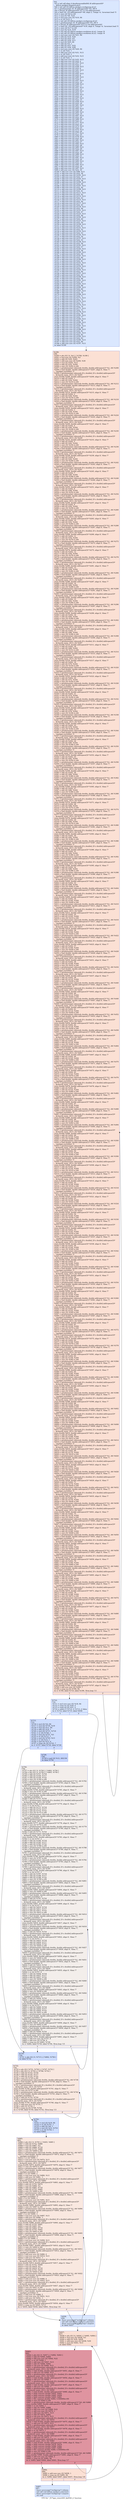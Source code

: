 digraph "CFG for '_Z17gpu_stencil2D_4ptPdS_ii' function" {
	label="CFG for '_Z17gpu_stencil2D_4ptPdS_ii' function";

	Node0x5d8fb20 [shape=record,color="#3d50c3ff", style=filled, fillcolor="#abc8fd70",label="{%4:\l  %5 = tail call align 4 dereferenceable(64) i8 addrspace(4)*\l... @llvm.amdgcn.dispatch.ptr()\l  %6 = tail call i32 @llvm.amdgcn.workgroup.id.y()\l  %7 = getelementptr i8, i8 addrspace(4)* %5, i64 6\l  %8 = bitcast i8 addrspace(4)* %7 to i16 addrspace(4)*\l  %9 = load i16, i16 addrspace(4)* %8, align 2, !range !4, !invariant.load !5\l  %10 = zext i16 %9 to i32\l  %11 = mul i32 %6, %10\l  %12 = mul nuw nsw i32 %10, 84\l  %13 = or i32 %12, 2\l  %14 = tail call i32 @llvm.amdgcn.workgroup.id.x()\l  %15 = getelementptr i8, i8 addrspace(4)* %5, i64 4\l  %16 = bitcast i8 addrspace(4)* %15 to i16 addrspace(4)*\l  %17 = load i16, i16 addrspace(4)* %16, align 4, !range !4, !invariant.load !5\l  %18 = zext i16 %17 to i32\l  %19 = mul i32 %14, %18\l  %20 = tail call i32 @llvm.amdgcn.workitem.id.x(), !range !6\l  %21 = tail call i32 @llvm.amdgcn.workitem.id.y(), !range !6\l  %22 = mul nuw nsw i32 %21, 84\l  %23 = add i32 %19, %20\l  %24 = mul i32 %23, %3\l  %25 = add i32 %24, %11\l  %26 = mul i32 %25, 84\l  %27 = add i32 %3, 1\l  %28 = add i32 %27, %22\l  %29 = add i32 %28, %26\l  %30 = mul nuw nsw i32 %20, 84\l  %31 = or i32 %22, 1\l  %32 = add nuw nsw i32 %31, %13\l  %33 = or i32 %22, 2\l  %34 = add nuw nsw i32 %33, %13\l  %35 = or i32 %22, 3\l  %36 = add nuw nsw i32 %35, %13\l  %37 = add nuw nsw i32 %22, 4\l  %38 = add nuw nsw i32 %37, %13\l  %39 = add nuw nsw i32 %22, 5\l  %40 = add nuw nsw i32 %39, %13\l  %41 = add nuw nsw i32 %22, 6\l  %42 = add nuw nsw i32 %41, %13\l  %43 = add nuw nsw i32 %22, 7\l  %44 = add nuw nsw i32 %43, %13\l  %45 = add nuw nsw i32 %22, 8\l  %46 = add nuw nsw i32 %45, %13\l  %47 = add nuw nsw i32 %22, 9\l  %48 = add nuw nsw i32 %47, %13\l  %49 = add nuw nsw i32 %22, 10\l  %50 = add nuw nsw i32 %49, %13\l  %51 = add nuw nsw i32 %22, 11\l  %52 = add nuw nsw i32 %51, %13\l  %53 = add nuw nsw i32 %22, 12\l  %54 = add nuw nsw i32 %53, %13\l  %55 = add nuw nsw i32 %22, 13\l  %56 = add nuw nsw i32 %55, %13\l  %57 = add nuw nsw i32 %22, 14\l  %58 = add nuw nsw i32 %57, %13\l  %59 = add nuw nsw i32 %22, 15\l  %60 = add nuw nsw i32 %59, %13\l  %61 = add nuw nsw i32 %22, 16\l  %62 = add nuw nsw i32 %61, %13\l  %63 = add nuw nsw i32 %22, 17\l  %64 = add nuw nsw i32 %63, %13\l  %65 = add nuw nsw i32 %22, 18\l  %66 = add nuw nsw i32 %65, %13\l  %67 = add nuw nsw i32 %22, 19\l  %68 = add nuw nsw i32 %67, %13\l  %69 = add nuw nsw i32 %22, 20\l  %70 = add nuw nsw i32 %69, %13\l  %71 = add nuw nsw i32 %22, 21\l  %72 = add nuw nsw i32 %71, %13\l  %73 = add nuw nsw i32 %22, 22\l  %74 = add nuw nsw i32 %73, %13\l  %75 = add nuw nsw i32 %22, 23\l  %76 = add nuw nsw i32 %75, %13\l  %77 = add nuw nsw i32 %22, 24\l  %78 = add nuw nsw i32 %77, %13\l  %79 = add nuw nsw i32 %22, 25\l  %80 = add nuw nsw i32 %79, %13\l  %81 = add nuw nsw i32 %22, 26\l  %82 = add nuw nsw i32 %81, %13\l  %83 = add nuw nsw i32 %22, 27\l  %84 = add nuw nsw i32 %83, %13\l  %85 = add nuw nsw i32 %22, 28\l  %86 = add nuw nsw i32 %85, %13\l  %87 = add nuw nsw i32 %22, 29\l  %88 = add nuw nsw i32 %87, %13\l  %89 = add nuw nsw i32 %22, 30\l  %90 = add nuw nsw i32 %89, %13\l  %91 = add nuw nsw i32 %22, 31\l  %92 = add nuw nsw i32 %91, %13\l  %93 = add nuw nsw i32 %22, 32\l  %94 = add nuw nsw i32 %93, %13\l  %95 = add nuw nsw i32 %22, 33\l  %96 = add nuw nsw i32 %95, %13\l  %97 = add nuw nsw i32 %22, 34\l  %98 = add nuw nsw i32 %97, %13\l  %99 = add nuw nsw i32 %22, 35\l  %100 = add nuw nsw i32 %99, %13\l  %101 = add nuw nsw i32 %22, 36\l  %102 = add nuw nsw i32 %101, %13\l  %103 = add nuw nsw i32 %22, 37\l  %104 = add nuw nsw i32 %103, %13\l  %105 = add nuw nsw i32 %22, 38\l  %106 = add nuw nsw i32 %105, %13\l  %107 = add nuw nsw i32 %22, 39\l  %108 = add nuw nsw i32 %107, %13\l  %109 = add nuw nsw i32 %22, 40\l  %110 = add nuw nsw i32 %109, %13\l  %111 = add nuw nsw i32 %22, 41\l  %112 = add nuw nsw i32 %111, %13\l  %113 = add nuw nsw i32 %22, 42\l  %114 = add nuw nsw i32 %113, %13\l  %115 = add nuw nsw i32 %22, 43\l  %116 = add nuw nsw i32 %115, %13\l  %117 = add nuw nsw i32 %22, 44\l  %118 = add nuw nsw i32 %117, %13\l  %119 = add nuw nsw i32 %22, 45\l  %120 = add nuw nsw i32 %119, %13\l  %121 = add nuw nsw i32 %22, 46\l  %122 = add nuw nsw i32 %121, %13\l  %123 = add nuw nsw i32 %22, 47\l  %124 = add nuw nsw i32 %123, %13\l  %125 = add nuw nsw i32 %22, 48\l  %126 = add nuw nsw i32 %125, %13\l  %127 = add nuw nsw i32 %22, 49\l  %128 = add nuw nsw i32 %127, %13\l  %129 = add nuw nsw i32 %22, 50\l  %130 = add nuw nsw i32 %129, %13\l  %131 = add nuw nsw i32 %22, 51\l  %132 = add nuw nsw i32 %131, %13\l  %133 = add nuw nsw i32 %22, 52\l  %134 = add nuw nsw i32 %133, %13\l  %135 = add nuw nsw i32 %22, 53\l  %136 = add nuw nsw i32 %135, %13\l  %137 = add nuw nsw i32 %22, 54\l  %138 = add nuw nsw i32 %137, %13\l  %139 = add nuw nsw i32 %22, 55\l  %140 = add nuw nsw i32 %139, %13\l  %141 = add nuw nsw i32 %22, 56\l  %142 = add nuw nsw i32 %141, %13\l  %143 = add nuw nsw i32 %22, 57\l  %144 = add nuw nsw i32 %143, %13\l  %145 = add nuw nsw i32 %22, 58\l  %146 = add nuw nsw i32 %145, %13\l  %147 = add nuw nsw i32 %22, 59\l  %148 = add nuw nsw i32 %147, %13\l  %149 = add nuw nsw i32 %22, 60\l  %150 = add nuw nsw i32 %149, %13\l  %151 = add nuw nsw i32 %22, 61\l  %152 = add nuw nsw i32 %151, %13\l  %153 = add nuw nsw i32 %22, 62\l  %154 = add nuw nsw i32 %153, %13\l  %155 = add nuw nsw i32 %22, 63\l  %156 = add nuw nsw i32 %155, %13\l  %157 = add nuw nsw i32 %22, 64\l  %158 = add nuw nsw i32 %157, %13\l  %159 = add nuw nsw i32 %22, 65\l  %160 = add nuw nsw i32 %159, %13\l  %161 = add nuw nsw i32 %22, 66\l  %162 = add nuw nsw i32 %161, %13\l  %163 = add nuw nsw i32 %22, 67\l  %164 = add nuw nsw i32 %163, %13\l  %165 = add nuw nsw i32 %22, 68\l  %166 = add nuw nsw i32 %165, %13\l  %167 = add nuw nsw i32 %22, 69\l  %168 = add nuw nsw i32 %167, %13\l  %169 = add nuw nsw i32 %22, 70\l  %170 = add nuw nsw i32 %169, %13\l  %171 = add nuw nsw i32 %22, 71\l  %172 = add nuw nsw i32 %171, %13\l  %173 = add nuw nsw i32 %22, 72\l  %174 = add nuw nsw i32 %173, %13\l  %175 = add nuw nsw i32 %22, 73\l  %176 = add nuw nsw i32 %175, %13\l  %177 = add nuw nsw i32 %22, 74\l  %178 = add nuw nsw i32 %177, %13\l  %179 = add nuw nsw i32 %22, 75\l  %180 = add nuw nsw i32 %179, %13\l  %181 = add nuw nsw i32 %22, 76\l  %182 = add nuw nsw i32 %181, %13\l  %183 = add nuw nsw i32 %22, 77\l  %184 = add nuw nsw i32 %183, %13\l  %185 = add nuw nsw i32 %22, 78\l  %186 = add nuw nsw i32 %185, %13\l  %187 = add nuw nsw i32 %22, 79\l  %188 = add nuw nsw i32 %187, %13\l  %189 = add nuw nsw i32 %22, 80\l  %190 = add nuw nsw i32 %189, %13\l  %191 = add nuw nsw i32 %22, 81\l  %192 = add nuw nsw i32 %191, %13\l  %193 = add nuw nsw i32 %22, 82\l  %194 = add nuw nsw i32 %193, %13\l  %195 = add nuw nsw i32 %22, 83\l  %196 = add nuw nsw i32 %195, %13\l  %197 = add nuw nsw i32 %22, 84\l  %198 = add nuw nsw i32 %197, %13\l  br label %199\l}"];
	Node0x5d8fb20 -> Node0x5d9b460;
	Node0x5d9b460 [shape=record,color="#3d50c3ff", style=filled, fillcolor="#f7b99e70",label="{%199:\l199:                                              \l  %200 = phi i32 [ 0, %4 ], [ %708, %199 ]\l  %201 = mul nsw i32 %200, %3\l  %202 = add i32 %29, %201\l  %203 = add nuw nsw i32 %200, %30\l  %204 = mul i32 %203, %13\l  %205 = add i32 %32, %204\l  %206 = sext i32 %202 to i64\l  %207 = getelementptr inbounds double, double addrspace(1)* %1, i64 %206\l  %208 = load double, double addrspace(1)* %207, align 8, !tbaa !7,\l... !amdgpu.noclobber !5\l  %209 = getelementptr inbounds [0 x double], [0 x double] addrspace(3)*\l... @shared_mem, i32 0, i32 %205\l  store double %208, double addrspace(3)* %209, align 8, !tbaa !7\l  %210 = add i32 %202, 1\l  %211 = add i32 %34, %204\l  %212 = sext i32 %210 to i64\l  %213 = getelementptr inbounds double, double addrspace(1)* %1, i64 %212\l  %214 = load double, double addrspace(1)* %213, align 8, !tbaa !7,\l... !amdgpu.noclobber !5\l  %215 = getelementptr inbounds [0 x double], [0 x double] addrspace(3)*\l... @shared_mem, i32 0, i32 %211\l  store double %214, double addrspace(3)* %215, align 8, !tbaa !7\l  %216 = add i32 %202, 2\l  %217 = add i32 %36, %204\l  %218 = sext i32 %216 to i64\l  %219 = getelementptr inbounds double, double addrspace(1)* %1, i64 %218\l  %220 = load double, double addrspace(1)* %219, align 8, !tbaa !7,\l... !amdgpu.noclobber !5\l  %221 = getelementptr inbounds [0 x double], [0 x double] addrspace(3)*\l... @shared_mem, i32 0, i32 %217\l  store double %220, double addrspace(3)* %221, align 8, !tbaa !7\l  %222 = add i32 %202, 3\l  %223 = add i32 %38, %204\l  %224 = sext i32 %222 to i64\l  %225 = getelementptr inbounds double, double addrspace(1)* %1, i64 %224\l  %226 = load double, double addrspace(1)* %225, align 8, !tbaa !7,\l... !amdgpu.noclobber !5\l  %227 = getelementptr inbounds [0 x double], [0 x double] addrspace(3)*\l... @shared_mem, i32 0, i32 %223\l  store double %226, double addrspace(3)* %227, align 8, !tbaa !7\l  %228 = add i32 %202, 4\l  %229 = add i32 %40, %204\l  %230 = sext i32 %228 to i64\l  %231 = getelementptr inbounds double, double addrspace(1)* %1, i64 %230\l  %232 = load double, double addrspace(1)* %231, align 8, !tbaa !7,\l... !amdgpu.noclobber !5\l  %233 = getelementptr inbounds [0 x double], [0 x double] addrspace(3)*\l... @shared_mem, i32 0, i32 %229\l  store double %232, double addrspace(3)* %233, align 8, !tbaa !7\l  %234 = add i32 %202, 5\l  %235 = add i32 %42, %204\l  %236 = sext i32 %234 to i64\l  %237 = getelementptr inbounds double, double addrspace(1)* %1, i64 %236\l  %238 = load double, double addrspace(1)* %237, align 8, !tbaa !7,\l... !amdgpu.noclobber !5\l  %239 = getelementptr inbounds [0 x double], [0 x double] addrspace(3)*\l... @shared_mem, i32 0, i32 %235\l  store double %238, double addrspace(3)* %239, align 8, !tbaa !7\l  %240 = add i32 %202, 6\l  %241 = add i32 %44, %204\l  %242 = sext i32 %240 to i64\l  %243 = getelementptr inbounds double, double addrspace(1)* %1, i64 %242\l  %244 = load double, double addrspace(1)* %243, align 8, !tbaa !7,\l... !amdgpu.noclobber !5\l  %245 = getelementptr inbounds [0 x double], [0 x double] addrspace(3)*\l... @shared_mem, i32 0, i32 %241\l  store double %244, double addrspace(3)* %245, align 8, !tbaa !7\l  %246 = add i32 %202, 7\l  %247 = add i32 %46, %204\l  %248 = sext i32 %246 to i64\l  %249 = getelementptr inbounds double, double addrspace(1)* %1, i64 %248\l  %250 = load double, double addrspace(1)* %249, align 8, !tbaa !7,\l... !amdgpu.noclobber !5\l  %251 = getelementptr inbounds [0 x double], [0 x double] addrspace(3)*\l... @shared_mem, i32 0, i32 %247\l  store double %250, double addrspace(3)* %251, align 8, !tbaa !7\l  %252 = add i32 %202, 8\l  %253 = add i32 %48, %204\l  %254 = sext i32 %252 to i64\l  %255 = getelementptr inbounds double, double addrspace(1)* %1, i64 %254\l  %256 = load double, double addrspace(1)* %255, align 8, !tbaa !7,\l... !amdgpu.noclobber !5\l  %257 = getelementptr inbounds [0 x double], [0 x double] addrspace(3)*\l... @shared_mem, i32 0, i32 %253\l  store double %256, double addrspace(3)* %257, align 8, !tbaa !7\l  %258 = add i32 %202, 9\l  %259 = add i32 %50, %204\l  %260 = sext i32 %258 to i64\l  %261 = getelementptr inbounds double, double addrspace(1)* %1, i64 %260\l  %262 = load double, double addrspace(1)* %261, align 8, !tbaa !7,\l... !amdgpu.noclobber !5\l  %263 = getelementptr inbounds [0 x double], [0 x double] addrspace(3)*\l... @shared_mem, i32 0, i32 %259\l  store double %262, double addrspace(3)* %263, align 8, !tbaa !7\l  %264 = add i32 %202, 10\l  %265 = add i32 %52, %204\l  %266 = sext i32 %264 to i64\l  %267 = getelementptr inbounds double, double addrspace(1)* %1, i64 %266\l  %268 = load double, double addrspace(1)* %267, align 8, !tbaa !7,\l... !amdgpu.noclobber !5\l  %269 = getelementptr inbounds [0 x double], [0 x double] addrspace(3)*\l... @shared_mem, i32 0, i32 %265\l  store double %268, double addrspace(3)* %269, align 8, !tbaa !7\l  %270 = add i32 %202, 11\l  %271 = add i32 %54, %204\l  %272 = sext i32 %270 to i64\l  %273 = getelementptr inbounds double, double addrspace(1)* %1, i64 %272\l  %274 = load double, double addrspace(1)* %273, align 8, !tbaa !7,\l... !amdgpu.noclobber !5\l  %275 = getelementptr inbounds [0 x double], [0 x double] addrspace(3)*\l... @shared_mem, i32 0, i32 %271\l  store double %274, double addrspace(3)* %275, align 8, !tbaa !7\l  %276 = add i32 %202, 12\l  %277 = add i32 %56, %204\l  %278 = sext i32 %276 to i64\l  %279 = getelementptr inbounds double, double addrspace(1)* %1, i64 %278\l  %280 = load double, double addrspace(1)* %279, align 8, !tbaa !7,\l... !amdgpu.noclobber !5\l  %281 = getelementptr inbounds [0 x double], [0 x double] addrspace(3)*\l... @shared_mem, i32 0, i32 %277\l  store double %280, double addrspace(3)* %281, align 8, !tbaa !7\l  %282 = add i32 %202, 13\l  %283 = add i32 %58, %204\l  %284 = sext i32 %282 to i64\l  %285 = getelementptr inbounds double, double addrspace(1)* %1, i64 %284\l  %286 = load double, double addrspace(1)* %285, align 8, !tbaa !7,\l... !amdgpu.noclobber !5\l  %287 = getelementptr inbounds [0 x double], [0 x double] addrspace(3)*\l... @shared_mem, i32 0, i32 %283\l  store double %286, double addrspace(3)* %287, align 8, !tbaa !7\l  %288 = add i32 %202, 14\l  %289 = add i32 %60, %204\l  %290 = sext i32 %288 to i64\l  %291 = getelementptr inbounds double, double addrspace(1)* %1, i64 %290\l  %292 = load double, double addrspace(1)* %291, align 8, !tbaa !7,\l... !amdgpu.noclobber !5\l  %293 = getelementptr inbounds [0 x double], [0 x double] addrspace(3)*\l... @shared_mem, i32 0, i32 %289\l  store double %292, double addrspace(3)* %293, align 8, !tbaa !7\l  %294 = add i32 %202, 15\l  %295 = add i32 %62, %204\l  %296 = sext i32 %294 to i64\l  %297 = getelementptr inbounds double, double addrspace(1)* %1, i64 %296\l  %298 = load double, double addrspace(1)* %297, align 8, !tbaa !7,\l... !amdgpu.noclobber !5\l  %299 = getelementptr inbounds [0 x double], [0 x double] addrspace(3)*\l... @shared_mem, i32 0, i32 %295\l  store double %298, double addrspace(3)* %299, align 8, !tbaa !7\l  %300 = add i32 %202, 16\l  %301 = add i32 %64, %204\l  %302 = sext i32 %300 to i64\l  %303 = getelementptr inbounds double, double addrspace(1)* %1, i64 %302\l  %304 = load double, double addrspace(1)* %303, align 8, !tbaa !7,\l... !amdgpu.noclobber !5\l  %305 = getelementptr inbounds [0 x double], [0 x double] addrspace(3)*\l... @shared_mem, i32 0, i32 %301\l  store double %304, double addrspace(3)* %305, align 8, !tbaa !7\l  %306 = add i32 %202, 17\l  %307 = add i32 %66, %204\l  %308 = sext i32 %306 to i64\l  %309 = getelementptr inbounds double, double addrspace(1)* %1, i64 %308\l  %310 = load double, double addrspace(1)* %309, align 8, !tbaa !7,\l... !amdgpu.noclobber !5\l  %311 = getelementptr inbounds [0 x double], [0 x double] addrspace(3)*\l... @shared_mem, i32 0, i32 %307\l  store double %310, double addrspace(3)* %311, align 8, !tbaa !7\l  %312 = add i32 %202, 18\l  %313 = add i32 %68, %204\l  %314 = sext i32 %312 to i64\l  %315 = getelementptr inbounds double, double addrspace(1)* %1, i64 %314\l  %316 = load double, double addrspace(1)* %315, align 8, !tbaa !7,\l... !amdgpu.noclobber !5\l  %317 = getelementptr inbounds [0 x double], [0 x double] addrspace(3)*\l... @shared_mem, i32 0, i32 %313\l  store double %316, double addrspace(3)* %317, align 8, !tbaa !7\l  %318 = add i32 %202, 19\l  %319 = add i32 %70, %204\l  %320 = sext i32 %318 to i64\l  %321 = getelementptr inbounds double, double addrspace(1)* %1, i64 %320\l  %322 = load double, double addrspace(1)* %321, align 8, !tbaa !7,\l... !amdgpu.noclobber !5\l  %323 = getelementptr inbounds [0 x double], [0 x double] addrspace(3)*\l... @shared_mem, i32 0, i32 %319\l  store double %322, double addrspace(3)* %323, align 8, !tbaa !7\l  %324 = add i32 %202, 20\l  %325 = add i32 %72, %204\l  %326 = sext i32 %324 to i64\l  %327 = getelementptr inbounds double, double addrspace(1)* %1, i64 %326\l  %328 = load double, double addrspace(1)* %327, align 8, !tbaa !7,\l... !amdgpu.noclobber !5\l  %329 = getelementptr inbounds [0 x double], [0 x double] addrspace(3)*\l... @shared_mem, i32 0, i32 %325\l  store double %328, double addrspace(3)* %329, align 8, !tbaa !7\l  %330 = add i32 %202, 21\l  %331 = add i32 %74, %204\l  %332 = sext i32 %330 to i64\l  %333 = getelementptr inbounds double, double addrspace(1)* %1, i64 %332\l  %334 = load double, double addrspace(1)* %333, align 8, !tbaa !7,\l... !amdgpu.noclobber !5\l  %335 = getelementptr inbounds [0 x double], [0 x double] addrspace(3)*\l... @shared_mem, i32 0, i32 %331\l  store double %334, double addrspace(3)* %335, align 8, !tbaa !7\l  %336 = add i32 %202, 22\l  %337 = add i32 %76, %204\l  %338 = sext i32 %336 to i64\l  %339 = getelementptr inbounds double, double addrspace(1)* %1, i64 %338\l  %340 = load double, double addrspace(1)* %339, align 8, !tbaa !7,\l... !amdgpu.noclobber !5\l  %341 = getelementptr inbounds [0 x double], [0 x double] addrspace(3)*\l... @shared_mem, i32 0, i32 %337\l  store double %340, double addrspace(3)* %341, align 8, !tbaa !7\l  %342 = add i32 %202, 23\l  %343 = add i32 %78, %204\l  %344 = sext i32 %342 to i64\l  %345 = getelementptr inbounds double, double addrspace(1)* %1, i64 %344\l  %346 = load double, double addrspace(1)* %345, align 8, !tbaa !7,\l... !amdgpu.noclobber !5\l  %347 = getelementptr inbounds [0 x double], [0 x double] addrspace(3)*\l... @shared_mem, i32 0, i32 %343\l  store double %346, double addrspace(3)* %347, align 8, !tbaa !7\l  %348 = add i32 %202, 24\l  %349 = add i32 %80, %204\l  %350 = sext i32 %348 to i64\l  %351 = getelementptr inbounds double, double addrspace(1)* %1, i64 %350\l  %352 = load double, double addrspace(1)* %351, align 8, !tbaa !7,\l... !amdgpu.noclobber !5\l  %353 = getelementptr inbounds [0 x double], [0 x double] addrspace(3)*\l... @shared_mem, i32 0, i32 %349\l  store double %352, double addrspace(3)* %353, align 8, !tbaa !7\l  %354 = add i32 %202, 25\l  %355 = add i32 %82, %204\l  %356 = sext i32 %354 to i64\l  %357 = getelementptr inbounds double, double addrspace(1)* %1, i64 %356\l  %358 = load double, double addrspace(1)* %357, align 8, !tbaa !7,\l... !amdgpu.noclobber !5\l  %359 = getelementptr inbounds [0 x double], [0 x double] addrspace(3)*\l... @shared_mem, i32 0, i32 %355\l  store double %358, double addrspace(3)* %359, align 8, !tbaa !7\l  %360 = add i32 %202, 26\l  %361 = add i32 %84, %204\l  %362 = sext i32 %360 to i64\l  %363 = getelementptr inbounds double, double addrspace(1)* %1, i64 %362\l  %364 = load double, double addrspace(1)* %363, align 8, !tbaa !7,\l... !amdgpu.noclobber !5\l  %365 = getelementptr inbounds [0 x double], [0 x double] addrspace(3)*\l... @shared_mem, i32 0, i32 %361\l  store double %364, double addrspace(3)* %365, align 8, !tbaa !7\l  %366 = add i32 %202, 27\l  %367 = add i32 %86, %204\l  %368 = sext i32 %366 to i64\l  %369 = getelementptr inbounds double, double addrspace(1)* %1, i64 %368\l  %370 = load double, double addrspace(1)* %369, align 8, !tbaa !7,\l... !amdgpu.noclobber !5\l  %371 = getelementptr inbounds [0 x double], [0 x double] addrspace(3)*\l... @shared_mem, i32 0, i32 %367\l  store double %370, double addrspace(3)* %371, align 8, !tbaa !7\l  %372 = add i32 %202, 28\l  %373 = add i32 %88, %204\l  %374 = sext i32 %372 to i64\l  %375 = getelementptr inbounds double, double addrspace(1)* %1, i64 %374\l  %376 = load double, double addrspace(1)* %375, align 8, !tbaa !7,\l... !amdgpu.noclobber !5\l  %377 = getelementptr inbounds [0 x double], [0 x double] addrspace(3)*\l... @shared_mem, i32 0, i32 %373\l  store double %376, double addrspace(3)* %377, align 8, !tbaa !7\l  %378 = add i32 %202, 29\l  %379 = add i32 %90, %204\l  %380 = sext i32 %378 to i64\l  %381 = getelementptr inbounds double, double addrspace(1)* %1, i64 %380\l  %382 = load double, double addrspace(1)* %381, align 8, !tbaa !7,\l... !amdgpu.noclobber !5\l  %383 = getelementptr inbounds [0 x double], [0 x double] addrspace(3)*\l... @shared_mem, i32 0, i32 %379\l  store double %382, double addrspace(3)* %383, align 8, !tbaa !7\l  %384 = add i32 %202, 30\l  %385 = add i32 %92, %204\l  %386 = sext i32 %384 to i64\l  %387 = getelementptr inbounds double, double addrspace(1)* %1, i64 %386\l  %388 = load double, double addrspace(1)* %387, align 8, !tbaa !7,\l... !amdgpu.noclobber !5\l  %389 = getelementptr inbounds [0 x double], [0 x double] addrspace(3)*\l... @shared_mem, i32 0, i32 %385\l  store double %388, double addrspace(3)* %389, align 8, !tbaa !7\l  %390 = add i32 %202, 31\l  %391 = add i32 %94, %204\l  %392 = sext i32 %390 to i64\l  %393 = getelementptr inbounds double, double addrspace(1)* %1, i64 %392\l  %394 = load double, double addrspace(1)* %393, align 8, !tbaa !7,\l... !amdgpu.noclobber !5\l  %395 = getelementptr inbounds [0 x double], [0 x double] addrspace(3)*\l... @shared_mem, i32 0, i32 %391\l  store double %394, double addrspace(3)* %395, align 8, !tbaa !7\l  %396 = add i32 %202, 32\l  %397 = add i32 %96, %204\l  %398 = sext i32 %396 to i64\l  %399 = getelementptr inbounds double, double addrspace(1)* %1, i64 %398\l  %400 = load double, double addrspace(1)* %399, align 8, !tbaa !7,\l... !amdgpu.noclobber !5\l  %401 = getelementptr inbounds [0 x double], [0 x double] addrspace(3)*\l... @shared_mem, i32 0, i32 %397\l  store double %400, double addrspace(3)* %401, align 8, !tbaa !7\l  %402 = add i32 %202, 33\l  %403 = add i32 %98, %204\l  %404 = sext i32 %402 to i64\l  %405 = getelementptr inbounds double, double addrspace(1)* %1, i64 %404\l  %406 = load double, double addrspace(1)* %405, align 8, !tbaa !7,\l... !amdgpu.noclobber !5\l  %407 = getelementptr inbounds [0 x double], [0 x double] addrspace(3)*\l... @shared_mem, i32 0, i32 %403\l  store double %406, double addrspace(3)* %407, align 8, !tbaa !7\l  %408 = add i32 %202, 34\l  %409 = add i32 %100, %204\l  %410 = sext i32 %408 to i64\l  %411 = getelementptr inbounds double, double addrspace(1)* %1, i64 %410\l  %412 = load double, double addrspace(1)* %411, align 8, !tbaa !7,\l... !amdgpu.noclobber !5\l  %413 = getelementptr inbounds [0 x double], [0 x double] addrspace(3)*\l... @shared_mem, i32 0, i32 %409\l  store double %412, double addrspace(3)* %413, align 8, !tbaa !7\l  %414 = add i32 %202, 35\l  %415 = add i32 %102, %204\l  %416 = sext i32 %414 to i64\l  %417 = getelementptr inbounds double, double addrspace(1)* %1, i64 %416\l  %418 = load double, double addrspace(1)* %417, align 8, !tbaa !7,\l... !amdgpu.noclobber !5\l  %419 = getelementptr inbounds [0 x double], [0 x double] addrspace(3)*\l... @shared_mem, i32 0, i32 %415\l  store double %418, double addrspace(3)* %419, align 8, !tbaa !7\l  %420 = add i32 %202, 36\l  %421 = add i32 %104, %204\l  %422 = sext i32 %420 to i64\l  %423 = getelementptr inbounds double, double addrspace(1)* %1, i64 %422\l  %424 = load double, double addrspace(1)* %423, align 8, !tbaa !7,\l... !amdgpu.noclobber !5\l  %425 = getelementptr inbounds [0 x double], [0 x double] addrspace(3)*\l... @shared_mem, i32 0, i32 %421\l  store double %424, double addrspace(3)* %425, align 8, !tbaa !7\l  %426 = add i32 %202, 37\l  %427 = add i32 %106, %204\l  %428 = sext i32 %426 to i64\l  %429 = getelementptr inbounds double, double addrspace(1)* %1, i64 %428\l  %430 = load double, double addrspace(1)* %429, align 8, !tbaa !7,\l... !amdgpu.noclobber !5\l  %431 = getelementptr inbounds [0 x double], [0 x double] addrspace(3)*\l... @shared_mem, i32 0, i32 %427\l  store double %430, double addrspace(3)* %431, align 8, !tbaa !7\l  %432 = add i32 %202, 38\l  %433 = add i32 %108, %204\l  %434 = sext i32 %432 to i64\l  %435 = getelementptr inbounds double, double addrspace(1)* %1, i64 %434\l  %436 = load double, double addrspace(1)* %435, align 8, !tbaa !7,\l... !amdgpu.noclobber !5\l  %437 = getelementptr inbounds [0 x double], [0 x double] addrspace(3)*\l... @shared_mem, i32 0, i32 %433\l  store double %436, double addrspace(3)* %437, align 8, !tbaa !7\l  %438 = add i32 %202, 39\l  %439 = add i32 %110, %204\l  %440 = sext i32 %438 to i64\l  %441 = getelementptr inbounds double, double addrspace(1)* %1, i64 %440\l  %442 = load double, double addrspace(1)* %441, align 8, !tbaa !7,\l... !amdgpu.noclobber !5\l  %443 = getelementptr inbounds [0 x double], [0 x double] addrspace(3)*\l... @shared_mem, i32 0, i32 %439\l  store double %442, double addrspace(3)* %443, align 8, !tbaa !7\l  %444 = add i32 %202, 40\l  %445 = add i32 %112, %204\l  %446 = sext i32 %444 to i64\l  %447 = getelementptr inbounds double, double addrspace(1)* %1, i64 %446\l  %448 = load double, double addrspace(1)* %447, align 8, !tbaa !7,\l... !amdgpu.noclobber !5\l  %449 = getelementptr inbounds [0 x double], [0 x double] addrspace(3)*\l... @shared_mem, i32 0, i32 %445\l  store double %448, double addrspace(3)* %449, align 8, !tbaa !7\l  %450 = add i32 %202, 41\l  %451 = add i32 %114, %204\l  %452 = sext i32 %450 to i64\l  %453 = getelementptr inbounds double, double addrspace(1)* %1, i64 %452\l  %454 = load double, double addrspace(1)* %453, align 8, !tbaa !7,\l... !amdgpu.noclobber !5\l  %455 = getelementptr inbounds [0 x double], [0 x double] addrspace(3)*\l... @shared_mem, i32 0, i32 %451\l  store double %454, double addrspace(3)* %455, align 8, !tbaa !7\l  %456 = add i32 %202, 42\l  %457 = add i32 %116, %204\l  %458 = sext i32 %456 to i64\l  %459 = getelementptr inbounds double, double addrspace(1)* %1, i64 %458\l  %460 = load double, double addrspace(1)* %459, align 8, !tbaa !7,\l... !amdgpu.noclobber !5\l  %461 = getelementptr inbounds [0 x double], [0 x double] addrspace(3)*\l... @shared_mem, i32 0, i32 %457\l  store double %460, double addrspace(3)* %461, align 8, !tbaa !7\l  %462 = add i32 %202, 43\l  %463 = add i32 %118, %204\l  %464 = sext i32 %462 to i64\l  %465 = getelementptr inbounds double, double addrspace(1)* %1, i64 %464\l  %466 = load double, double addrspace(1)* %465, align 8, !tbaa !7,\l... !amdgpu.noclobber !5\l  %467 = getelementptr inbounds [0 x double], [0 x double] addrspace(3)*\l... @shared_mem, i32 0, i32 %463\l  store double %466, double addrspace(3)* %467, align 8, !tbaa !7\l  %468 = add i32 %202, 44\l  %469 = add i32 %120, %204\l  %470 = sext i32 %468 to i64\l  %471 = getelementptr inbounds double, double addrspace(1)* %1, i64 %470\l  %472 = load double, double addrspace(1)* %471, align 8, !tbaa !7,\l... !amdgpu.noclobber !5\l  %473 = getelementptr inbounds [0 x double], [0 x double] addrspace(3)*\l... @shared_mem, i32 0, i32 %469\l  store double %472, double addrspace(3)* %473, align 8, !tbaa !7\l  %474 = add i32 %202, 45\l  %475 = add i32 %122, %204\l  %476 = sext i32 %474 to i64\l  %477 = getelementptr inbounds double, double addrspace(1)* %1, i64 %476\l  %478 = load double, double addrspace(1)* %477, align 8, !tbaa !7,\l... !amdgpu.noclobber !5\l  %479 = getelementptr inbounds [0 x double], [0 x double] addrspace(3)*\l... @shared_mem, i32 0, i32 %475\l  store double %478, double addrspace(3)* %479, align 8, !tbaa !7\l  %480 = add i32 %202, 46\l  %481 = add i32 %124, %204\l  %482 = sext i32 %480 to i64\l  %483 = getelementptr inbounds double, double addrspace(1)* %1, i64 %482\l  %484 = load double, double addrspace(1)* %483, align 8, !tbaa !7,\l... !amdgpu.noclobber !5\l  %485 = getelementptr inbounds [0 x double], [0 x double] addrspace(3)*\l... @shared_mem, i32 0, i32 %481\l  store double %484, double addrspace(3)* %485, align 8, !tbaa !7\l  %486 = add i32 %202, 47\l  %487 = add i32 %126, %204\l  %488 = sext i32 %486 to i64\l  %489 = getelementptr inbounds double, double addrspace(1)* %1, i64 %488\l  %490 = load double, double addrspace(1)* %489, align 8, !tbaa !7,\l... !amdgpu.noclobber !5\l  %491 = getelementptr inbounds [0 x double], [0 x double] addrspace(3)*\l... @shared_mem, i32 0, i32 %487\l  store double %490, double addrspace(3)* %491, align 8, !tbaa !7\l  %492 = add i32 %202, 48\l  %493 = add i32 %128, %204\l  %494 = sext i32 %492 to i64\l  %495 = getelementptr inbounds double, double addrspace(1)* %1, i64 %494\l  %496 = load double, double addrspace(1)* %495, align 8, !tbaa !7,\l... !amdgpu.noclobber !5\l  %497 = getelementptr inbounds [0 x double], [0 x double] addrspace(3)*\l... @shared_mem, i32 0, i32 %493\l  store double %496, double addrspace(3)* %497, align 8, !tbaa !7\l  %498 = add i32 %202, 49\l  %499 = add i32 %130, %204\l  %500 = sext i32 %498 to i64\l  %501 = getelementptr inbounds double, double addrspace(1)* %1, i64 %500\l  %502 = load double, double addrspace(1)* %501, align 8, !tbaa !7,\l... !amdgpu.noclobber !5\l  %503 = getelementptr inbounds [0 x double], [0 x double] addrspace(3)*\l... @shared_mem, i32 0, i32 %499\l  store double %502, double addrspace(3)* %503, align 8, !tbaa !7\l  %504 = add i32 %202, 50\l  %505 = add i32 %132, %204\l  %506 = sext i32 %504 to i64\l  %507 = getelementptr inbounds double, double addrspace(1)* %1, i64 %506\l  %508 = load double, double addrspace(1)* %507, align 8, !tbaa !7,\l... !amdgpu.noclobber !5\l  %509 = getelementptr inbounds [0 x double], [0 x double] addrspace(3)*\l... @shared_mem, i32 0, i32 %505\l  store double %508, double addrspace(3)* %509, align 8, !tbaa !7\l  %510 = add i32 %202, 51\l  %511 = add i32 %134, %204\l  %512 = sext i32 %510 to i64\l  %513 = getelementptr inbounds double, double addrspace(1)* %1, i64 %512\l  %514 = load double, double addrspace(1)* %513, align 8, !tbaa !7,\l... !amdgpu.noclobber !5\l  %515 = getelementptr inbounds [0 x double], [0 x double] addrspace(3)*\l... @shared_mem, i32 0, i32 %511\l  store double %514, double addrspace(3)* %515, align 8, !tbaa !7\l  %516 = add i32 %202, 52\l  %517 = add i32 %136, %204\l  %518 = sext i32 %516 to i64\l  %519 = getelementptr inbounds double, double addrspace(1)* %1, i64 %518\l  %520 = load double, double addrspace(1)* %519, align 8, !tbaa !7,\l... !amdgpu.noclobber !5\l  %521 = getelementptr inbounds [0 x double], [0 x double] addrspace(3)*\l... @shared_mem, i32 0, i32 %517\l  store double %520, double addrspace(3)* %521, align 8, !tbaa !7\l  %522 = add i32 %202, 53\l  %523 = add i32 %138, %204\l  %524 = sext i32 %522 to i64\l  %525 = getelementptr inbounds double, double addrspace(1)* %1, i64 %524\l  %526 = load double, double addrspace(1)* %525, align 8, !tbaa !7,\l... !amdgpu.noclobber !5\l  %527 = getelementptr inbounds [0 x double], [0 x double] addrspace(3)*\l... @shared_mem, i32 0, i32 %523\l  store double %526, double addrspace(3)* %527, align 8, !tbaa !7\l  %528 = add i32 %202, 54\l  %529 = add i32 %140, %204\l  %530 = sext i32 %528 to i64\l  %531 = getelementptr inbounds double, double addrspace(1)* %1, i64 %530\l  %532 = load double, double addrspace(1)* %531, align 8, !tbaa !7,\l... !amdgpu.noclobber !5\l  %533 = getelementptr inbounds [0 x double], [0 x double] addrspace(3)*\l... @shared_mem, i32 0, i32 %529\l  store double %532, double addrspace(3)* %533, align 8, !tbaa !7\l  %534 = add i32 %202, 55\l  %535 = add i32 %142, %204\l  %536 = sext i32 %534 to i64\l  %537 = getelementptr inbounds double, double addrspace(1)* %1, i64 %536\l  %538 = load double, double addrspace(1)* %537, align 8, !tbaa !7,\l... !amdgpu.noclobber !5\l  %539 = getelementptr inbounds [0 x double], [0 x double] addrspace(3)*\l... @shared_mem, i32 0, i32 %535\l  store double %538, double addrspace(3)* %539, align 8, !tbaa !7\l  %540 = add i32 %202, 56\l  %541 = add i32 %144, %204\l  %542 = sext i32 %540 to i64\l  %543 = getelementptr inbounds double, double addrspace(1)* %1, i64 %542\l  %544 = load double, double addrspace(1)* %543, align 8, !tbaa !7,\l... !amdgpu.noclobber !5\l  %545 = getelementptr inbounds [0 x double], [0 x double] addrspace(3)*\l... @shared_mem, i32 0, i32 %541\l  store double %544, double addrspace(3)* %545, align 8, !tbaa !7\l  %546 = add i32 %202, 57\l  %547 = add i32 %146, %204\l  %548 = sext i32 %546 to i64\l  %549 = getelementptr inbounds double, double addrspace(1)* %1, i64 %548\l  %550 = load double, double addrspace(1)* %549, align 8, !tbaa !7,\l... !amdgpu.noclobber !5\l  %551 = getelementptr inbounds [0 x double], [0 x double] addrspace(3)*\l... @shared_mem, i32 0, i32 %547\l  store double %550, double addrspace(3)* %551, align 8, !tbaa !7\l  %552 = add i32 %202, 58\l  %553 = add i32 %148, %204\l  %554 = sext i32 %552 to i64\l  %555 = getelementptr inbounds double, double addrspace(1)* %1, i64 %554\l  %556 = load double, double addrspace(1)* %555, align 8, !tbaa !7,\l... !amdgpu.noclobber !5\l  %557 = getelementptr inbounds [0 x double], [0 x double] addrspace(3)*\l... @shared_mem, i32 0, i32 %553\l  store double %556, double addrspace(3)* %557, align 8, !tbaa !7\l  %558 = add i32 %202, 59\l  %559 = add i32 %150, %204\l  %560 = sext i32 %558 to i64\l  %561 = getelementptr inbounds double, double addrspace(1)* %1, i64 %560\l  %562 = load double, double addrspace(1)* %561, align 8, !tbaa !7,\l... !amdgpu.noclobber !5\l  %563 = getelementptr inbounds [0 x double], [0 x double] addrspace(3)*\l... @shared_mem, i32 0, i32 %559\l  store double %562, double addrspace(3)* %563, align 8, !tbaa !7\l  %564 = add i32 %202, 60\l  %565 = add i32 %152, %204\l  %566 = sext i32 %564 to i64\l  %567 = getelementptr inbounds double, double addrspace(1)* %1, i64 %566\l  %568 = load double, double addrspace(1)* %567, align 8, !tbaa !7,\l... !amdgpu.noclobber !5\l  %569 = getelementptr inbounds [0 x double], [0 x double] addrspace(3)*\l... @shared_mem, i32 0, i32 %565\l  store double %568, double addrspace(3)* %569, align 8, !tbaa !7\l  %570 = add i32 %202, 61\l  %571 = add i32 %154, %204\l  %572 = sext i32 %570 to i64\l  %573 = getelementptr inbounds double, double addrspace(1)* %1, i64 %572\l  %574 = load double, double addrspace(1)* %573, align 8, !tbaa !7,\l... !amdgpu.noclobber !5\l  %575 = getelementptr inbounds [0 x double], [0 x double] addrspace(3)*\l... @shared_mem, i32 0, i32 %571\l  store double %574, double addrspace(3)* %575, align 8, !tbaa !7\l  %576 = add i32 %202, 62\l  %577 = add i32 %156, %204\l  %578 = sext i32 %576 to i64\l  %579 = getelementptr inbounds double, double addrspace(1)* %1, i64 %578\l  %580 = load double, double addrspace(1)* %579, align 8, !tbaa !7,\l... !amdgpu.noclobber !5\l  %581 = getelementptr inbounds [0 x double], [0 x double] addrspace(3)*\l... @shared_mem, i32 0, i32 %577\l  store double %580, double addrspace(3)* %581, align 8, !tbaa !7\l  %582 = add i32 %202, 63\l  %583 = add i32 %158, %204\l  %584 = sext i32 %582 to i64\l  %585 = getelementptr inbounds double, double addrspace(1)* %1, i64 %584\l  %586 = load double, double addrspace(1)* %585, align 8, !tbaa !7,\l... !amdgpu.noclobber !5\l  %587 = getelementptr inbounds [0 x double], [0 x double] addrspace(3)*\l... @shared_mem, i32 0, i32 %583\l  store double %586, double addrspace(3)* %587, align 8, !tbaa !7\l  %588 = add i32 %202, 64\l  %589 = add i32 %160, %204\l  %590 = sext i32 %588 to i64\l  %591 = getelementptr inbounds double, double addrspace(1)* %1, i64 %590\l  %592 = load double, double addrspace(1)* %591, align 8, !tbaa !7,\l... !amdgpu.noclobber !5\l  %593 = getelementptr inbounds [0 x double], [0 x double] addrspace(3)*\l... @shared_mem, i32 0, i32 %589\l  store double %592, double addrspace(3)* %593, align 8, !tbaa !7\l  %594 = add i32 %202, 65\l  %595 = add i32 %162, %204\l  %596 = sext i32 %594 to i64\l  %597 = getelementptr inbounds double, double addrspace(1)* %1, i64 %596\l  %598 = load double, double addrspace(1)* %597, align 8, !tbaa !7,\l... !amdgpu.noclobber !5\l  %599 = getelementptr inbounds [0 x double], [0 x double] addrspace(3)*\l... @shared_mem, i32 0, i32 %595\l  store double %598, double addrspace(3)* %599, align 8, !tbaa !7\l  %600 = add i32 %202, 66\l  %601 = add i32 %164, %204\l  %602 = sext i32 %600 to i64\l  %603 = getelementptr inbounds double, double addrspace(1)* %1, i64 %602\l  %604 = load double, double addrspace(1)* %603, align 8, !tbaa !7,\l... !amdgpu.noclobber !5\l  %605 = getelementptr inbounds [0 x double], [0 x double] addrspace(3)*\l... @shared_mem, i32 0, i32 %601\l  store double %604, double addrspace(3)* %605, align 8, !tbaa !7\l  %606 = add i32 %202, 67\l  %607 = add i32 %166, %204\l  %608 = sext i32 %606 to i64\l  %609 = getelementptr inbounds double, double addrspace(1)* %1, i64 %608\l  %610 = load double, double addrspace(1)* %609, align 8, !tbaa !7,\l... !amdgpu.noclobber !5\l  %611 = getelementptr inbounds [0 x double], [0 x double] addrspace(3)*\l... @shared_mem, i32 0, i32 %607\l  store double %610, double addrspace(3)* %611, align 8, !tbaa !7\l  %612 = add i32 %202, 68\l  %613 = add i32 %168, %204\l  %614 = sext i32 %612 to i64\l  %615 = getelementptr inbounds double, double addrspace(1)* %1, i64 %614\l  %616 = load double, double addrspace(1)* %615, align 8, !tbaa !7,\l... !amdgpu.noclobber !5\l  %617 = getelementptr inbounds [0 x double], [0 x double] addrspace(3)*\l... @shared_mem, i32 0, i32 %613\l  store double %616, double addrspace(3)* %617, align 8, !tbaa !7\l  %618 = add i32 %202, 69\l  %619 = add i32 %170, %204\l  %620 = sext i32 %618 to i64\l  %621 = getelementptr inbounds double, double addrspace(1)* %1, i64 %620\l  %622 = load double, double addrspace(1)* %621, align 8, !tbaa !7,\l... !amdgpu.noclobber !5\l  %623 = getelementptr inbounds [0 x double], [0 x double] addrspace(3)*\l... @shared_mem, i32 0, i32 %619\l  store double %622, double addrspace(3)* %623, align 8, !tbaa !7\l  %624 = add i32 %202, 70\l  %625 = add i32 %172, %204\l  %626 = sext i32 %624 to i64\l  %627 = getelementptr inbounds double, double addrspace(1)* %1, i64 %626\l  %628 = load double, double addrspace(1)* %627, align 8, !tbaa !7,\l... !amdgpu.noclobber !5\l  %629 = getelementptr inbounds [0 x double], [0 x double] addrspace(3)*\l... @shared_mem, i32 0, i32 %625\l  store double %628, double addrspace(3)* %629, align 8, !tbaa !7\l  %630 = add i32 %202, 71\l  %631 = add i32 %174, %204\l  %632 = sext i32 %630 to i64\l  %633 = getelementptr inbounds double, double addrspace(1)* %1, i64 %632\l  %634 = load double, double addrspace(1)* %633, align 8, !tbaa !7,\l... !amdgpu.noclobber !5\l  %635 = getelementptr inbounds [0 x double], [0 x double] addrspace(3)*\l... @shared_mem, i32 0, i32 %631\l  store double %634, double addrspace(3)* %635, align 8, !tbaa !7\l  %636 = add i32 %202, 72\l  %637 = add i32 %176, %204\l  %638 = sext i32 %636 to i64\l  %639 = getelementptr inbounds double, double addrspace(1)* %1, i64 %638\l  %640 = load double, double addrspace(1)* %639, align 8, !tbaa !7,\l... !amdgpu.noclobber !5\l  %641 = getelementptr inbounds [0 x double], [0 x double] addrspace(3)*\l... @shared_mem, i32 0, i32 %637\l  store double %640, double addrspace(3)* %641, align 8, !tbaa !7\l  %642 = add i32 %202, 73\l  %643 = add i32 %178, %204\l  %644 = sext i32 %642 to i64\l  %645 = getelementptr inbounds double, double addrspace(1)* %1, i64 %644\l  %646 = load double, double addrspace(1)* %645, align 8, !tbaa !7,\l... !amdgpu.noclobber !5\l  %647 = getelementptr inbounds [0 x double], [0 x double] addrspace(3)*\l... @shared_mem, i32 0, i32 %643\l  store double %646, double addrspace(3)* %647, align 8, !tbaa !7\l  %648 = add i32 %202, 74\l  %649 = add i32 %180, %204\l  %650 = sext i32 %648 to i64\l  %651 = getelementptr inbounds double, double addrspace(1)* %1, i64 %650\l  %652 = load double, double addrspace(1)* %651, align 8, !tbaa !7,\l... !amdgpu.noclobber !5\l  %653 = getelementptr inbounds [0 x double], [0 x double] addrspace(3)*\l... @shared_mem, i32 0, i32 %649\l  store double %652, double addrspace(3)* %653, align 8, !tbaa !7\l  %654 = add i32 %202, 75\l  %655 = add i32 %182, %204\l  %656 = sext i32 %654 to i64\l  %657 = getelementptr inbounds double, double addrspace(1)* %1, i64 %656\l  %658 = load double, double addrspace(1)* %657, align 8, !tbaa !7,\l... !amdgpu.noclobber !5\l  %659 = getelementptr inbounds [0 x double], [0 x double] addrspace(3)*\l... @shared_mem, i32 0, i32 %655\l  store double %658, double addrspace(3)* %659, align 8, !tbaa !7\l  %660 = add i32 %202, 76\l  %661 = add i32 %184, %204\l  %662 = sext i32 %660 to i64\l  %663 = getelementptr inbounds double, double addrspace(1)* %1, i64 %662\l  %664 = load double, double addrspace(1)* %663, align 8, !tbaa !7,\l... !amdgpu.noclobber !5\l  %665 = getelementptr inbounds [0 x double], [0 x double] addrspace(3)*\l... @shared_mem, i32 0, i32 %661\l  store double %664, double addrspace(3)* %665, align 8, !tbaa !7\l  %666 = add i32 %202, 77\l  %667 = add i32 %186, %204\l  %668 = sext i32 %666 to i64\l  %669 = getelementptr inbounds double, double addrspace(1)* %1, i64 %668\l  %670 = load double, double addrspace(1)* %669, align 8, !tbaa !7,\l... !amdgpu.noclobber !5\l  %671 = getelementptr inbounds [0 x double], [0 x double] addrspace(3)*\l... @shared_mem, i32 0, i32 %667\l  store double %670, double addrspace(3)* %671, align 8, !tbaa !7\l  %672 = add i32 %202, 78\l  %673 = add i32 %188, %204\l  %674 = sext i32 %672 to i64\l  %675 = getelementptr inbounds double, double addrspace(1)* %1, i64 %674\l  %676 = load double, double addrspace(1)* %675, align 8, !tbaa !7,\l... !amdgpu.noclobber !5\l  %677 = getelementptr inbounds [0 x double], [0 x double] addrspace(3)*\l... @shared_mem, i32 0, i32 %673\l  store double %676, double addrspace(3)* %677, align 8, !tbaa !7\l  %678 = add i32 %202, 79\l  %679 = add i32 %190, %204\l  %680 = sext i32 %678 to i64\l  %681 = getelementptr inbounds double, double addrspace(1)* %1, i64 %680\l  %682 = load double, double addrspace(1)* %681, align 8, !tbaa !7,\l... !amdgpu.noclobber !5\l  %683 = getelementptr inbounds [0 x double], [0 x double] addrspace(3)*\l... @shared_mem, i32 0, i32 %679\l  store double %682, double addrspace(3)* %683, align 8, !tbaa !7\l  %684 = add i32 %202, 80\l  %685 = add i32 %192, %204\l  %686 = sext i32 %684 to i64\l  %687 = getelementptr inbounds double, double addrspace(1)* %1, i64 %686\l  %688 = load double, double addrspace(1)* %687, align 8, !tbaa !7,\l... !amdgpu.noclobber !5\l  %689 = getelementptr inbounds [0 x double], [0 x double] addrspace(3)*\l... @shared_mem, i32 0, i32 %685\l  store double %688, double addrspace(3)* %689, align 8, !tbaa !7\l  %690 = add i32 %202, 81\l  %691 = add i32 %194, %204\l  %692 = sext i32 %690 to i64\l  %693 = getelementptr inbounds double, double addrspace(1)* %1, i64 %692\l  %694 = load double, double addrspace(1)* %693, align 8, !tbaa !7,\l... !amdgpu.noclobber !5\l  %695 = getelementptr inbounds [0 x double], [0 x double] addrspace(3)*\l... @shared_mem, i32 0, i32 %691\l  store double %694, double addrspace(3)* %695, align 8, !tbaa !7\l  %696 = add i32 %202, 82\l  %697 = add i32 %196, %204\l  %698 = sext i32 %696 to i64\l  %699 = getelementptr inbounds double, double addrspace(1)* %1, i64 %698\l  %700 = load double, double addrspace(1)* %699, align 8, !tbaa !7,\l... !amdgpu.noclobber !5\l  %701 = getelementptr inbounds [0 x double], [0 x double] addrspace(3)*\l... @shared_mem, i32 0, i32 %697\l  store double %700, double addrspace(3)* %701, align 8, !tbaa !7\l  %702 = add i32 %202, 83\l  %703 = add i32 %198, %204\l  %704 = sext i32 %702 to i64\l  %705 = getelementptr inbounds double, double addrspace(1)* %1, i64 %704\l  %706 = load double, double addrspace(1)* %705, align 8, !tbaa !7,\l... !amdgpu.noclobber !5\l  %707 = getelementptr inbounds [0 x double], [0 x double] addrspace(3)*\l... @shared_mem, i32 0, i32 %703\l  store double %706, double addrspace(3)* %707, align 8, !tbaa !7\l  %708 = add nuw nsw i32 %200, 1\l  %709 = icmp eq i32 %708, 84\l  br i1 %709, label %710, label %199, !llvm.loop !11\l|{<s0>T|<s1>F}}"];
	Node0x5d9b460:s0 -> Node0x5d92780;
	Node0x5d9b460:s1 -> Node0x5d9b460;
	Node0x5d92780 [shape=record,color="#3d50c3ff", style=filled, fillcolor="#abc8fd70",label="{%710:\l710:                                              \l  %711 = mul nuw nsw i32 %18, 84\l  %712 = icmp eq i32 %20, 0\l  %713 = icmp eq i32 %21, 0\l  %714 = select i1 %712, i1 %713, i1 false\l  br i1 %714, label %715, label %936\l|{<s0>T|<s1>F}}"];
	Node0x5d92780:s0 -> Node0x5db7c10;
	Node0x5d92780:s1 -> Node0x5db7c60;
	Node0x5db7c10 [shape=record,color="#3d50c3ff", style=filled, fillcolor="#93b5fe70",label="{%715:\l715:                                              \l  %716 = mul i32 %3, 84\l  %717 = mul i32 %716, %19\l  %718 = mul i32 %11, 84\l  %719 = add i32 %14, 1\l  %720 = mul i32 %711, %719\l  %721 = or i32 %720, 1\l  %722 = mul i32 %721, %3\l  %723 = or i32 %711, 1\l  %724 = mul i32 %723, %13\l  %725 = or i32 %12, 1\l  %726 = and i32 %13, 6\l  %727 = icmp ult i32 %725, 7\l  br i1 %727, label %730, label %728\l|{<s0>T|<s1>F}}"];
	Node0x5db7c10:s0 -> Node0x5db8460;
	Node0x5db7c10:s1 -> Node0x5db84b0;
	Node0x5db84b0 [shape=record,color="#3d50c3ff", style=filled, fillcolor="#7ea1fa70",label="{%728:\l728:                                              \l  %729 = and i32 %12, 262136\l  br label %756\l}"];
	Node0x5db84b0 -> Node0x5db8680;
	Node0x5db8460 [shape=record,color="#3d50c3ff", style=filled, fillcolor="#93b5fe70",label="{%730:\l730:                                              \l  %731 = phi i32 [ 0, %715 ], [ %862, %756 ]\l  br label %732\l}"];
	Node0x5db8460 -> Node0x5db87f0;
	Node0x5db87f0 [shape=record,color="#3d50c3ff", style=filled, fillcolor="#f1ccb870",label="{%732:\l732:                                              \l  %733 = phi i32 [ %731, %730 ], [ %747, %732 ]\l  %734 = phi i32 [ 0, %730 ], [ %748, %732 ]\l  %735 = add i32 %733, %718\l  %736 = add i32 %735, %717\l  %737 = add i32 %735, %722\l  %738 = sext i32 %736 to i64\l  %739 = getelementptr inbounds double, double addrspace(1)* %1, i64 %738\l  %740 = load double, double addrspace(1)* %739, align 8, !tbaa !7,\l... !amdgpu.noclobber !5\l  %741 = getelementptr inbounds [0 x double], [0 x double] addrspace(3)*\l... @shared_mem, i32 0, i32 %733\l  store double %740, double addrspace(3)* %741, align 8, !tbaa !7\l  %742 = sext i32 %737 to i64\l  %743 = getelementptr inbounds double, double addrspace(1)* %1, i64 %742\l  %744 = load double, double addrspace(1)* %743, align 8, !tbaa !7,\l... !amdgpu.noclobber !5\l  %745 = add i32 %733, %724\l  %746 = getelementptr inbounds [0 x double], [0 x double] addrspace(3)*\l... @shared_mem, i32 0, i32 %745\l  store double %744, double addrspace(3)* %746, align 8, !tbaa !7\l  %747 = add nuw nsw i32 %733, 1\l  %748 = add i32 %734, 1\l  %749 = icmp eq i32 %748, %726\l  br i1 %749, label %750, label %732, !llvm.loop !13\l|{<s0>T|<s1>F}}"];
	Node0x5db87f0:s0 -> Node0x5db9530;
	Node0x5db87f0:s1 -> Node0x5db87f0;
	Node0x5db9530 [shape=record,color="#3d50c3ff", style=filled, fillcolor="#93b5fe70",label="{%750:\l750:                                              \l  %751 = mul i32 %19, 84\l  %752 = or i32 %751, 1\l  %753 = add i32 %6, 1\l  %754 = mul i32 %12, %753\l  %755 = or i32 %754, 1\l  br label %865\l}"];
	Node0x5db9530 -> Node0x5db9a00;
	Node0x5db8680 [shape=record,color="#3d50c3ff", style=filled, fillcolor="#e5d8d170",label="{%756:\l756:                                              \l  %757 = phi i32 [ 0, %728 ], [ %862, %756 ]\l  %758 = phi i32 [ 0, %728 ], [ %863, %756 ]\l  %759 = add i32 %757, %718\l  %760 = add i32 %759, %717\l  %761 = add i32 %759, %722\l  %762 = sext i32 %760 to i64\l  %763 = getelementptr inbounds double, double addrspace(1)* %1, i64 %762\l  %764 = load double, double addrspace(1)* %763, align 8, !tbaa !7,\l... !amdgpu.noclobber !5\l  %765 = getelementptr inbounds [0 x double], [0 x double] addrspace(3)*\l... @shared_mem, i32 0, i32 %757\l  store double %764, double addrspace(3)* %765, align 8, !tbaa !7\l  %766 = sext i32 %761 to i64\l  %767 = getelementptr inbounds double, double addrspace(1)* %1, i64 %766\l  %768 = load double, double addrspace(1)* %767, align 8, !tbaa !7,\l... !amdgpu.noclobber !5\l  %769 = add i32 %757, %724\l  %770 = getelementptr inbounds [0 x double], [0 x double] addrspace(3)*\l... @shared_mem, i32 0, i32 %769\l  store double %768, double addrspace(3)* %770, align 8, !tbaa !7\l  %771 = or i32 %757, 1\l  %772 = add i32 %771, %718\l  %773 = add i32 %772, %717\l  %774 = add i32 %772, %722\l  %775 = sext i32 %773 to i64\l  %776 = getelementptr inbounds double, double addrspace(1)* %1, i64 %775\l  %777 = load double, double addrspace(1)* %776, align 8, !tbaa !7,\l... !amdgpu.noclobber !5\l  %778 = getelementptr inbounds [0 x double], [0 x double] addrspace(3)*\l... @shared_mem, i32 0, i32 %771\l  store double %777, double addrspace(3)* %778, align 8, !tbaa !7\l  %779 = sext i32 %774 to i64\l  %780 = getelementptr inbounds double, double addrspace(1)* %1, i64 %779\l  %781 = load double, double addrspace(1)* %780, align 8, !tbaa !7,\l... !amdgpu.noclobber !5\l  %782 = add i32 %771, %724\l  %783 = getelementptr inbounds [0 x double], [0 x double] addrspace(3)*\l... @shared_mem, i32 0, i32 %782\l  store double %781, double addrspace(3)* %783, align 8, !tbaa !7\l  %784 = or i32 %757, 2\l  %785 = add i32 %784, %718\l  %786 = add i32 %785, %717\l  %787 = add i32 %785, %722\l  %788 = sext i32 %786 to i64\l  %789 = getelementptr inbounds double, double addrspace(1)* %1, i64 %788\l  %790 = load double, double addrspace(1)* %789, align 8, !tbaa !7,\l... !amdgpu.noclobber !5\l  %791 = getelementptr inbounds [0 x double], [0 x double] addrspace(3)*\l... @shared_mem, i32 0, i32 %784\l  store double %790, double addrspace(3)* %791, align 8, !tbaa !7\l  %792 = sext i32 %787 to i64\l  %793 = getelementptr inbounds double, double addrspace(1)* %1, i64 %792\l  %794 = load double, double addrspace(1)* %793, align 8, !tbaa !7,\l... !amdgpu.noclobber !5\l  %795 = add i32 %784, %724\l  %796 = getelementptr inbounds [0 x double], [0 x double] addrspace(3)*\l... @shared_mem, i32 0, i32 %795\l  store double %794, double addrspace(3)* %796, align 8, !tbaa !7\l  %797 = or i32 %757, 3\l  %798 = add i32 %797, %718\l  %799 = add i32 %798, %717\l  %800 = add i32 %798, %722\l  %801 = sext i32 %799 to i64\l  %802 = getelementptr inbounds double, double addrspace(1)* %1, i64 %801\l  %803 = load double, double addrspace(1)* %802, align 8, !tbaa !7,\l... !amdgpu.noclobber !5\l  %804 = getelementptr inbounds [0 x double], [0 x double] addrspace(3)*\l... @shared_mem, i32 0, i32 %797\l  store double %803, double addrspace(3)* %804, align 8, !tbaa !7\l  %805 = sext i32 %800 to i64\l  %806 = getelementptr inbounds double, double addrspace(1)* %1, i64 %805\l  %807 = load double, double addrspace(1)* %806, align 8, !tbaa !7,\l... !amdgpu.noclobber !5\l  %808 = add i32 %797, %724\l  %809 = getelementptr inbounds [0 x double], [0 x double] addrspace(3)*\l... @shared_mem, i32 0, i32 %808\l  store double %807, double addrspace(3)* %809, align 8, !tbaa !7\l  %810 = or i32 %757, 4\l  %811 = add i32 %810, %718\l  %812 = add i32 %811, %717\l  %813 = add i32 %811, %722\l  %814 = sext i32 %812 to i64\l  %815 = getelementptr inbounds double, double addrspace(1)* %1, i64 %814\l  %816 = load double, double addrspace(1)* %815, align 8, !tbaa !7,\l... !amdgpu.noclobber !5\l  %817 = getelementptr inbounds [0 x double], [0 x double] addrspace(3)*\l... @shared_mem, i32 0, i32 %810\l  store double %816, double addrspace(3)* %817, align 8, !tbaa !7\l  %818 = sext i32 %813 to i64\l  %819 = getelementptr inbounds double, double addrspace(1)* %1, i64 %818\l  %820 = load double, double addrspace(1)* %819, align 8, !tbaa !7,\l... !amdgpu.noclobber !5\l  %821 = add i32 %810, %724\l  %822 = getelementptr inbounds [0 x double], [0 x double] addrspace(3)*\l... @shared_mem, i32 0, i32 %821\l  store double %820, double addrspace(3)* %822, align 8, !tbaa !7\l  %823 = or i32 %757, 5\l  %824 = add i32 %823, %718\l  %825 = add i32 %824, %717\l  %826 = add i32 %824, %722\l  %827 = sext i32 %825 to i64\l  %828 = getelementptr inbounds double, double addrspace(1)* %1, i64 %827\l  %829 = load double, double addrspace(1)* %828, align 8, !tbaa !7,\l... !amdgpu.noclobber !5\l  %830 = getelementptr inbounds [0 x double], [0 x double] addrspace(3)*\l... @shared_mem, i32 0, i32 %823\l  store double %829, double addrspace(3)* %830, align 8, !tbaa !7\l  %831 = sext i32 %826 to i64\l  %832 = getelementptr inbounds double, double addrspace(1)* %1, i64 %831\l  %833 = load double, double addrspace(1)* %832, align 8, !tbaa !7,\l... !amdgpu.noclobber !5\l  %834 = add i32 %823, %724\l  %835 = getelementptr inbounds [0 x double], [0 x double] addrspace(3)*\l... @shared_mem, i32 0, i32 %834\l  store double %833, double addrspace(3)* %835, align 8, !tbaa !7\l  %836 = or i32 %757, 6\l  %837 = add i32 %836, %718\l  %838 = add i32 %837, %717\l  %839 = add i32 %837, %722\l  %840 = sext i32 %838 to i64\l  %841 = getelementptr inbounds double, double addrspace(1)* %1, i64 %840\l  %842 = load double, double addrspace(1)* %841, align 8, !tbaa !7,\l... !amdgpu.noclobber !5\l  %843 = getelementptr inbounds [0 x double], [0 x double] addrspace(3)*\l... @shared_mem, i32 0, i32 %836\l  store double %842, double addrspace(3)* %843, align 8, !tbaa !7\l  %844 = sext i32 %839 to i64\l  %845 = getelementptr inbounds double, double addrspace(1)* %1, i64 %844\l  %846 = load double, double addrspace(1)* %845, align 8, !tbaa !7,\l... !amdgpu.noclobber !5\l  %847 = add i32 %836, %724\l  %848 = getelementptr inbounds [0 x double], [0 x double] addrspace(3)*\l... @shared_mem, i32 0, i32 %847\l  store double %846, double addrspace(3)* %848, align 8, !tbaa !7\l  %849 = or i32 %757, 7\l  %850 = add i32 %849, %718\l  %851 = add i32 %850, %717\l  %852 = add i32 %850, %722\l  %853 = sext i32 %851 to i64\l  %854 = getelementptr inbounds double, double addrspace(1)* %1, i64 %853\l  %855 = load double, double addrspace(1)* %854, align 8, !tbaa !7,\l... !amdgpu.noclobber !5\l  %856 = getelementptr inbounds [0 x double], [0 x double] addrspace(3)*\l... @shared_mem, i32 0, i32 %849\l  store double %855, double addrspace(3)* %856, align 8, !tbaa !7\l  %857 = sext i32 %852 to i64\l  %858 = getelementptr inbounds double, double addrspace(1)* %1, i64 %857\l  %859 = load double, double addrspace(1)* %858, align 8, !tbaa !7,\l... !amdgpu.noclobber !5\l  %860 = add i32 %849, %724\l  %861 = getelementptr inbounds [0 x double], [0 x double] addrspace(3)*\l... @shared_mem, i32 0, i32 %860\l  store double %859, double addrspace(3)* %861, align 8, !tbaa !7\l  %862 = add nuw nsw i32 %757, 8\l  %863 = add nuw i32 %758, 8\l  %864 = icmp eq i32 %863, %729\l  br i1 %864, label %730, label %756, !llvm.loop !15\l|{<s0>T|<s1>F}}"];
	Node0x5db8680:s0 -> Node0x5db8460;
	Node0x5db8680:s1 -> Node0x5db8680;
	Node0x5db9a00 [shape=record,color="#3d50c3ff", style=filled, fillcolor="#f1ccb870",label="{%865:\l865:                                              \l  %866 = phi i32 [ 0, %750 ], [ %925, %865 ]\l  %867 = add i32 %752, %866\l  %868 = mul i32 %867, %3\l  %869 = add i32 %868, %718\l  %870 = add i32 %755, %868\l  %871 = sext i32 %869 to i64\l  %872 = getelementptr inbounds double, double addrspace(1)* %1, i64 %871\l  %873 = load double, double addrspace(1)* %872, align 8, !tbaa !7,\l... !amdgpu.noclobber !5\l  %874 = or i32 %866, 1\l  %875 = mul nuw nsw i32 %874, %13\l  %876 = getelementptr inbounds [0 x double], [0 x double] addrspace(3)*\l... @shared_mem, i32 0, i32 %875\l  store double %873, double addrspace(3)* %876, align 8, !tbaa !7\l  %877 = sext i32 %870 to i64\l  %878 = getelementptr inbounds double, double addrspace(1)* %1, i64 %877\l  %879 = load double, double addrspace(1)* %878, align 8, !tbaa !7,\l... !amdgpu.noclobber !5\l  %880 = or i32 %866, 2\l  %881 = mul nuw nsw i32 %880, %13\l  %882 = add nsw i32 %881, -1\l  %883 = getelementptr inbounds [0 x double], [0 x double] addrspace(3)*\l... @shared_mem, i32 0, i32 %882\l  store double %879, double addrspace(3)* %883, align 8, !tbaa !7\l  %884 = add i32 %752, %874\l  %885 = mul i32 %884, %3\l  %886 = add i32 %885, %718\l  %887 = add i32 %755, %885\l  %888 = sext i32 %886 to i64\l  %889 = getelementptr inbounds double, double addrspace(1)* %1, i64 %888\l  %890 = load double, double addrspace(1)* %889, align 8, !tbaa !7,\l... !amdgpu.noclobber !5\l  %891 = or i32 %866, 2\l  %892 = mul nuw nsw i32 %891, %13\l  %893 = getelementptr inbounds [0 x double], [0 x double] addrspace(3)*\l... @shared_mem, i32 0, i32 %892\l  store double %890, double addrspace(3)* %893, align 8, !tbaa !7\l  %894 = sext i32 %887 to i64\l  %895 = getelementptr inbounds double, double addrspace(1)* %1, i64 %894\l  %896 = load double, double addrspace(1)* %895, align 8, !tbaa !7,\l... !amdgpu.noclobber !5\l  %897 = or i32 %866, 3\l  %898 = mul nuw nsw i32 %897, %13\l  %899 = add nsw i32 %898, -1\l  %900 = getelementptr inbounds [0 x double], [0 x double] addrspace(3)*\l... @shared_mem, i32 0, i32 %899\l  store double %896, double addrspace(3)* %900, align 8, !tbaa !7\l  %901 = add i32 %752, %891\l  %902 = mul i32 %901, %3\l  %903 = add i32 %902, %718\l  %904 = add i32 %755, %902\l  %905 = sext i32 %903 to i64\l  %906 = getelementptr inbounds double, double addrspace(1)* %1, i64 %905\l  %907 = load double, double addrspace(1)* %906, align 8, !tbaa !7,\l... !amdgpu.noclobber !5\l  %908 = or i32 %866, 3\l  %909 = mul nuw nsw i32 %908, %13\l  %910 = getelementptr inbounds [0 x double], [0 x double] addrspace(3)*\l... @shared_mem, i32 0, i32 %909\l  store double %907, double addrspace(3)* %910, align 8, !tbaa !7\l  %911 = sext i32 %904 to i64\l  %912 = getelementptr inbounds double, double addrspace(1)* %1, i64 %911\l  %913 = load double, double addrspace(1)* %912, align 8, !tbaa !7,\l... !amdgpu.noclobber !5\l  %914 = add nuw nsw i32 %866, 4\l  %915 = mul nuw nsw i32 %914, %13\l  %916 = add nsw i32 %915, -1\l  %917 = getelementptr inbounds [0 x double], [0 x double] addrspace(3)*\l... @shared_mem, i32 0, i32 %916\l  store double %913, double addrspace(3)* %917, align 8, !tbaa !7\l  %918 = add i32 %752, %908\l  %919 = mul i32 %918, %3\l  %920 = add i32 %919, %718\l  %921 = add i32 %755, %919\l  %922 = sext i32 %920 to i64\l  %923 = getelementptr inbounds double, double addrspace(1)* %1, i64 %922\l  %924 = load double, double addrspace(1)* %923, align 8, !tbaa !7,\l... !amdgpu.noclobber !5\l  %925 = add nuw nsw i32 %866, 4\l  %926 = mul nuw nsw i32 %925, %13\l  %927 = getelementptr inbounds [0 x double], [0 x double] addrspace(3)*\l... @shared_mem, i32 0, i32 %926\l  store double %924, double addrspace(3)* %927, align 8, !tbaa !7\l  %928 = sext i32 %921 to i64\l  %929 = getelementptr inbounds double, double addrspace(1)* %1, i64 %928\l  %930 = load double, double addrspace(1)* %929, align 8, !tbaa !7,\l... !amdgpu.noclobber !5\l  %931 = add nuw i32 %866, 5\l  %932 = mul nuw nsw i32 %931, %13\l  %933 = add nsw i32 %932, -1\l  %934 = getelementptr inbounds [0 x double], [0 x double] addrspace(3)*\l... @shared_mem, i32 0, i32 %933\l  store double %930, double addrspace(3)* %934, align 8, !tbaa !7\l  %935 = icmp eq i32 %925, %711\l  br i1 %935, label %936, label %865, !llvm.loop !16\l|{<s0>T|<s1>F}}"];
	Node0x5db9a00:s0 -> Node0x5db7c60;
	Node0x5db9a00:s1 -> Node0x5db9a00;
	Node0x5db7c60 [shape=record,color="#3d50c3ff", style=filled, fillcolor="#abc8fd70",label="{%936:\l936:                                              \l  fence syncscope(\"workgroup\") release\l  tail call void @llvm.amdgcn.s.barrier()\l  fence syncscope(\"workgroup\") acquire\l  br label %937\l}"];
	Node0x5db7c60 -> Node0x5dc6460;
	Node0x5dc6460 [shape=record,color="#3d50c3ff", style=filled, fillcolor="#f7b99e70",label="{%937:\l937:                                              \l  %938 = phi i32 [ 0, %936 ], [ %995, %994 ]\l  %939 = mul nsw i32 %938, %3\l  %940 = add i32 %29, %939\l  %941 = add nuw nsw i32 %938, %30\l  %942 = mul i32 %941, %13\l  br label %943\l}"];
	Node0x5dc6460 -> Node0x5dc68a0;
	Node0x5dc68a0 [shape=record,color="#b70d28ff", style=filled, fillcolor="#b70d2870",label="{%943:\l943:                                              \l  %944 = phi i32 [ 0, %937 ], [ %992, %943 ]\l  %945 = add i32 %940, %944\l  %946 = add nuw nsw i32 %944, %22\l  %947 = or i32 %946, 1\l  %948 = add nuw i32 %947, %13\l  %949 = add i32 %948, %942\l  %950 = sub nsw i32 %949, %13\l  %951 = getelementptr inbounds [0 x double], [0 x double] addrspace(3)*\l... @shared_mem, i32 0, i32 %950\l  %952 = load double, double addrspace(3)* %951, align 8, !tbaa !7\l  %953 = add nsw i32 %949, %13\l  %954 = getelementptr inbounds [0 x double], [0 x double] addrspace(3)*\l... @shared_mem, i32 0, i32 %953\l  %955 = load double, double addrspace(3)* %954, align 8, !tbaa !7\l  %956 = add nsw i32 %949, 1\l  %957 = getelementptr inbounds [0 x double], [0 x double] addrspace(3)*\l... @shared_mem, i32 0, i32 %956\l  %958 = load double, double addrspace(3)* %957, align 8, !tbaa !7\l  %959 = add nsw i32 %949, -1\l  %960 = getelementptr inbounds [0 x double], [0 x double] addrspace(3)*\l... @shared_mem, i32 0, i32 %959\l  %961 = load double, double addrspace(3)* %960, align 8, !tbaa !7\l  %962 = fadd contract double %952, %955\l  %963 = fadd contract double %962, %958\l  %964 = fadd contract double %963, %961\l  %965 = fdiv contract double %964, 5.500000e+00\l  %966 = sext i32 %945 to i64\l  %967 = getelementptr inbounds double, double addrspace(1)* %0, i64 %966\l  store double %965, double addrspace(1)* %967, align 8, !tbaa !7\l  %968 = or i32 %944, 1\l  %969 = add i32 %940, %968\l  %970 = add nuw nsw i32 %968, %22\l  %971 = add nuw nsw i32 %970, 1\l  %972 = add nuw i32 %971, %13\l  %973 = add i32 %972, %942\l  %974 = sub nsw i32 %973, %13\l  %975 = getelementptr inbounds [0 x double], [0 x double] addrspace(3)*\l... @shared_mem, i32 0, i32 %974\l  %976 = load double, double addrspace(3)* %975, align 8, !tbaa !7\l  %977 = add nsw i32 %973, %13\l  %978 = getelementptr inbounds [0 x double], [0 x double] addrspace(3)*\l... @shared_mem, i32 0, i32 %977\l  %979 = load double, double addrspace(3)* %978, align 8, !tbaa !7\l  %980 = or i32 %973, 1\l  %981 = getelementptr inbounds [0 x double], [0 x double] addrspace(3)*\l... @shared_mem, i32 0, i32 %980\l  %982 = load double, double addrspace(3)* %981, align 8, !tbaa !7\l  %983 = add nsw i32 %973, -1\l  %984 = getelementptr inbounds [0 x double], [0 x double] addrspace(3)*\l... @shared_mem, i32 0, i32 %983\l  %985 = load double, double addrspace(3)* %984, align 8, !tbaa !7\l  %986 = fadd contract double %976, %979\l  %987 = fadd contract double %986, %982\l  %988 = fadd contract double %987, %985\l  %989 = fdiv contract double %988, 5.500000e+00\l  %990 = sext i32 %969 to i64\l  %991 = getelementptr inbounds double, double addrspace(1)* %0, i64 %990\l  store double %989, double addrspace(1)* %991, align 8, !tbaa !7\l  %992 = add nuw nsw i32 %944, 2\l  %993 = icmp eq i32 %992, 84\l  br i1 %993, label %994, label %943, !llvm.loop !17\l|{<s0>T|<s1>F}}"];
	Node0x5dc68a0:s0 -> Node0x5dc6520;
	Node0x5dc68a0:s1 -> Node0x5dc68a0;
	Node0x5dc6520 [shape=record,color="#3d50c3ff", style=filled, fillcolor="#f7b99e70",label="{%994:\l994:                                              \l  %995 = add nuw nsw i32 %938, 1\l  %996 = icmp eq i32 %995, 84\l  br i1 %996, label %997, label %937, !llvm.loop !18\l|{<s0>T|<s1>F}}"];
	Node0x5dc6520:s0 -> Node0x5dc94f0;
	Node0x5dc6520:s1 -> Node0x5dc6460;
	Node0x5dc94f0 [shape=record,color="#3d50c3ff", style=filled, fillcolor="#abc8fd70",label="{%997:\l997:                                              \l  fence syncscope(\"workgroup\") release\l  tail call void @llvm.amdgcn.s.barrier()\l  fence syncscope(\"workgroup\") acquire\l  ret void\l}"];
}
